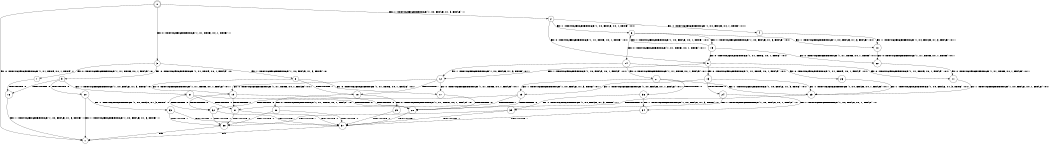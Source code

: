 digraph BCG {
size = "7, 10.5";
center = TRUE;
node [shape = circle];
0 [peripheries = 2];
0 -> 1 [label = "EX !0 !ATOMIC_EXCH_BRANCH (1, +1, TRUE, +0, 1, TRUE) !::"];
0 -> 2 [label = "EX !1 !ATOMIC_EXCH_BRANCH (1, +0, FALSE, +1, 3, FALSE) !::"];
0 -> 3 [label = "EX !0 !ATOMIC_EXCH_BRANCH (1, +1, TRUE, +0, 1, TRUE) !::"];
2 -> 4 [label = "EX !1 !ATOMIC_EXCH_BRANCH (1, +0, FALSE, +0, 1, TRUE) !:0:1:"];
2 -> 5 [label = "EX !0 !ATOMIC_EXCH_BRANCH (1, +1, TRUE, +0, 1, TRUE) !:0:1:"];
2 -> 6 [label = "EX !1 !ATOMIC_EXCH_BRANCH (1, +0, FALSE, +0, 1, TRUE) !:0:1:"];
3 -> 7 [label = "EX !0 !ATOMIC_EXCH_BRANCH (1, +1, TRUE, +0, 1, FALSE) !:0:"];
3 -> 8 [label = "EX !1 !ATOMIC_EXCH_BRANCH (1, +0, FALSE, +1, 3, TRUE) !:0:"];
3 -> 9 [label = "EX !0 !ATOMIC_EXCH_BRANCH (1, +1, TRUE, +0, 1, FALSE) !:0:"];
4 -> 10 [label = "EX !1 !ATOMIC_EXCH_BRANCH (1, +0, FALSE, +1, 3, FALSE) !:0:1:"];
5 -> 11 [label = "EX !0 !ATOMIC_EXCH_BRANCH (1, +1, TRUE, +0, 1, FALSE) !:0:1:"];
5 -> 12 [label = "EX !1 !ATOMIC_EXCH_BRANCH (1, +0, FALSE, +0, 1, FALSE) !:0:1:"];
5 -> 13 [label = "EX !0 !ATOMIC_EXCH_BRANCH (1, +1, TRUE, +0, 1, FALSE) !:0:1:"];
6 -> 10 [label = "EX !1 !ATOMIC_EXCH_BRANCH (1, +0, FALSE, +1, 3, FALSE) !:0:1:"];
6 -> 14 [label = "EX !0 !ATOMIC_EXCH_BRANCH (1, +1, TRUE, +0, 1, TRUE) !:0:1:"];
6 -> 15 [label = "EX !1 !ATOMIC_EXCH_BRANCH (1, +0, FALSE, +1, 3, FALSE) !:0:1:"];
7 -> 16 [label = "TERMINATE !0"];
8 -> 17 [label = "EX !0 !ATOMIC_EXCH_BRANCH (1, +1, TRUE, +0, 1, FALSE) !:0:1:"];
8 -> 18 [label = "TERMINATE !1"];
8 -> 19 [label = "EX !0 !ATOMIC_EXCH_BRANCH (1, +1, TRUE, +0, 1, FALSE) !:0:1:"];
9 -> 16 [label = "TERMINATE !0"];
9 -> 20 [label = "TERMINATE !0"];
9 -> 21 [label = "EX !1 !ATOMIC_EXCH_BRANCH (1, +0, FALSE, +1, 3, TRUE) !:0:"];
10 -> 22 [label = "EX !0 !ATOMIC_EXCH_BRANCH (1, +1, TRUE, +0, 1, TRUE) !:0:1:"];
11 -> 23 [label = "EX !1 !ATOMIC_EXCH_BRANCH (1, +0, FALSE, +0, 1, FALSE) !:0:1:"];
12 -> 17 [label = "EX !0 !ATOMIC_EXCH_BRANCH (1, +1, TRUE, +0, 1, FALSE) !:0:1:"];
12 -> 18 [label = "TERMINATE !1"];
12 -> 19 [label = "EX !0 !ATOMIC_EXCH_BRANCH (1, +1, TRUE, +0, 1, FALSE) !:0:1:"];
13 -> 23 [label = "EX !1 !ATOMIC_EXCH_BRANCH (1, +0, FALSE, +0, 1, FALSE) !:0:1:"];
13 -> 24 [label = "TERMINATE !0"];
13 -> 25 [label = "EX !1 !ATOMIC_EXCH_BRANCH (1, +0, FALSE, +0, 1, FALSE) !:0:1:"];
14 -> 26 [label = "EX !0 !ATOMIC_EXCH_BRANCH (1, +1, TRUE, +0, 1, FALSE) !:0:1:"];
14 -> 12 [label = "EX !1 !ATOMIC_EXCH_BRANCH (1, +0, FALSE, +1, 3, TRUE) !:0:1:"];
14 -> 27 [label = "EX !0 !ATOMIC_EXCH_BRANCH (1, +1, TRUE, +0, 1, FALSE) !:0:1:"];
15 -> 22 [label = "EX !0 !ATOMIC_EXCH_BRANCH (1, +1, TRUE, +0, 1, TRUE) !:0:1:"];
15 -> 5 [label = "EX !0 !ATOMIC_EXCH_BRANCH (1, +1, TRUE, +0, 1, TRUE) !:0:1:"];
15 -> 6 [label = "EX !1 !ATOMIC_EXCH_BRANCH (1, +0, FALSE, +0, 1, TRUE) !:0:1:"];
16 -> 1 [label = "EX !1 !ATOMIC_EXCH_BRANCH (1, +0, FALSE, +1, 3, TRUE) !::"];
17 -> 28 [label = "TERMINATE !0"];
18 -> 29 [label = "EX !0 !ATOMIC_EXCH_BRANCH (1, +1, TRUE, +0, 1, FALSE) !:0:"];
18 -> 30 [label = "EX !0 !ATOMIC_EXCH_BRANCH (1, +1, TRUE, +0, 1, FALSE) !:0:"];
19 -> 28 [label = "TERMINATE !0"];
19 -> 31 [label = "TERMINATE !1"];
19 -> 32 [label = "TERMINATE !0"];
20 -> 1 [label = "EX !1 !ATOMIC_EXCH_BRANCH (1, +0, FALSE, +1, 3, TRUE) !::"];
20 -> 33 [label = "EX !1 !ATOMIC_EXCH_BRANCH (1, +0, FALSE, +1, 3, TRUE) !::"];
21 -> 28 [label = "TERMINATE !0"];
21 -> 31 [label = "TERMINATE !1"];
21 -> 32 [label = "TERMINATE !0"];
22 -> 11 [label = "EX !0 !ATOMIC_EXCH_BRANCH (1, +1, TRUE, +0, 1, FALSE) !:0:1:"];
23 -> 28 [label = "TERMINATE !0"];
24 -> 34 [label = "EX !1 !ATOMIC_EXCH_BRANCH (1, +0, FALSE, +0, 1, FALSE) !:1:"];
24 -> 35 [label = "EX !1 !ATOMIC_EXCH_BRANCH (1, +0, FALSE, +0, 1, FALSE) !:1:"];
25 -> 28 [label = "TERMINATE !0"];
25 -> 31 [label = "TERMINATE !1"];
25 -> 32 [label = "TERMINATE !0"];
26 -> 23 [label = "EX !1 !ATOMIC_EXCH_BRANCH (1, +0, FALSE, +1, 3, TRUE) !:0:1:"];
27 -> 23 [label = "EX !1 !ATOMIC_EXCH_BRANCH (1, +0, FALSE, +1, 3, TRUE) !:0:1:"];
27 -> 36 [label = "TERMINATE !0"];
27 -> 25 [label = "EX !1 !ATOMIC_EXCH_BRANCH (1, +0, FALSE, +1, 3, TRUE) !:0:1:"];
28 -> 37 [label = "TERMINATE !1"];
29 -> 37 [label = "TERMINATE !0"];
30 -> 37 [label = "TERMINATE !0"];
30 -> 38 [label = "TERMINATE !0"];
31 -> 37 [label = "TERMINATE !0"];
31 -> 38 [label = "TERMINATE !0"];
32 -> 37 [label = "TERMINATE !1"];
32 -> 38 [label = "TERMINATE !1"];
33 -> 37 [label = "TERMINATE !1"];
33 -> 38 [label = "TERMINATE !1"];
34 -> 37 [label = "TERMINATE !1"];
35 -> 37 [label = "TERMINATE !1"];
35 -> 38 [label = "TERMINATE !1"];
36 -> 34 [label = "EX !1 !ATOMIC_EXCH_BRANCH (1, +0, FALSE, +1, 3, TRUE) !:1:"];
36 -> 35 [label = "EX !1 !ATOMIC_EXCH_BRANCH (1, +0, FALSE, +1, 3, TRUE) !:1:"];
37 -> 1 [label = "exit"];
38 -> 1 [label = "exit"];
}
